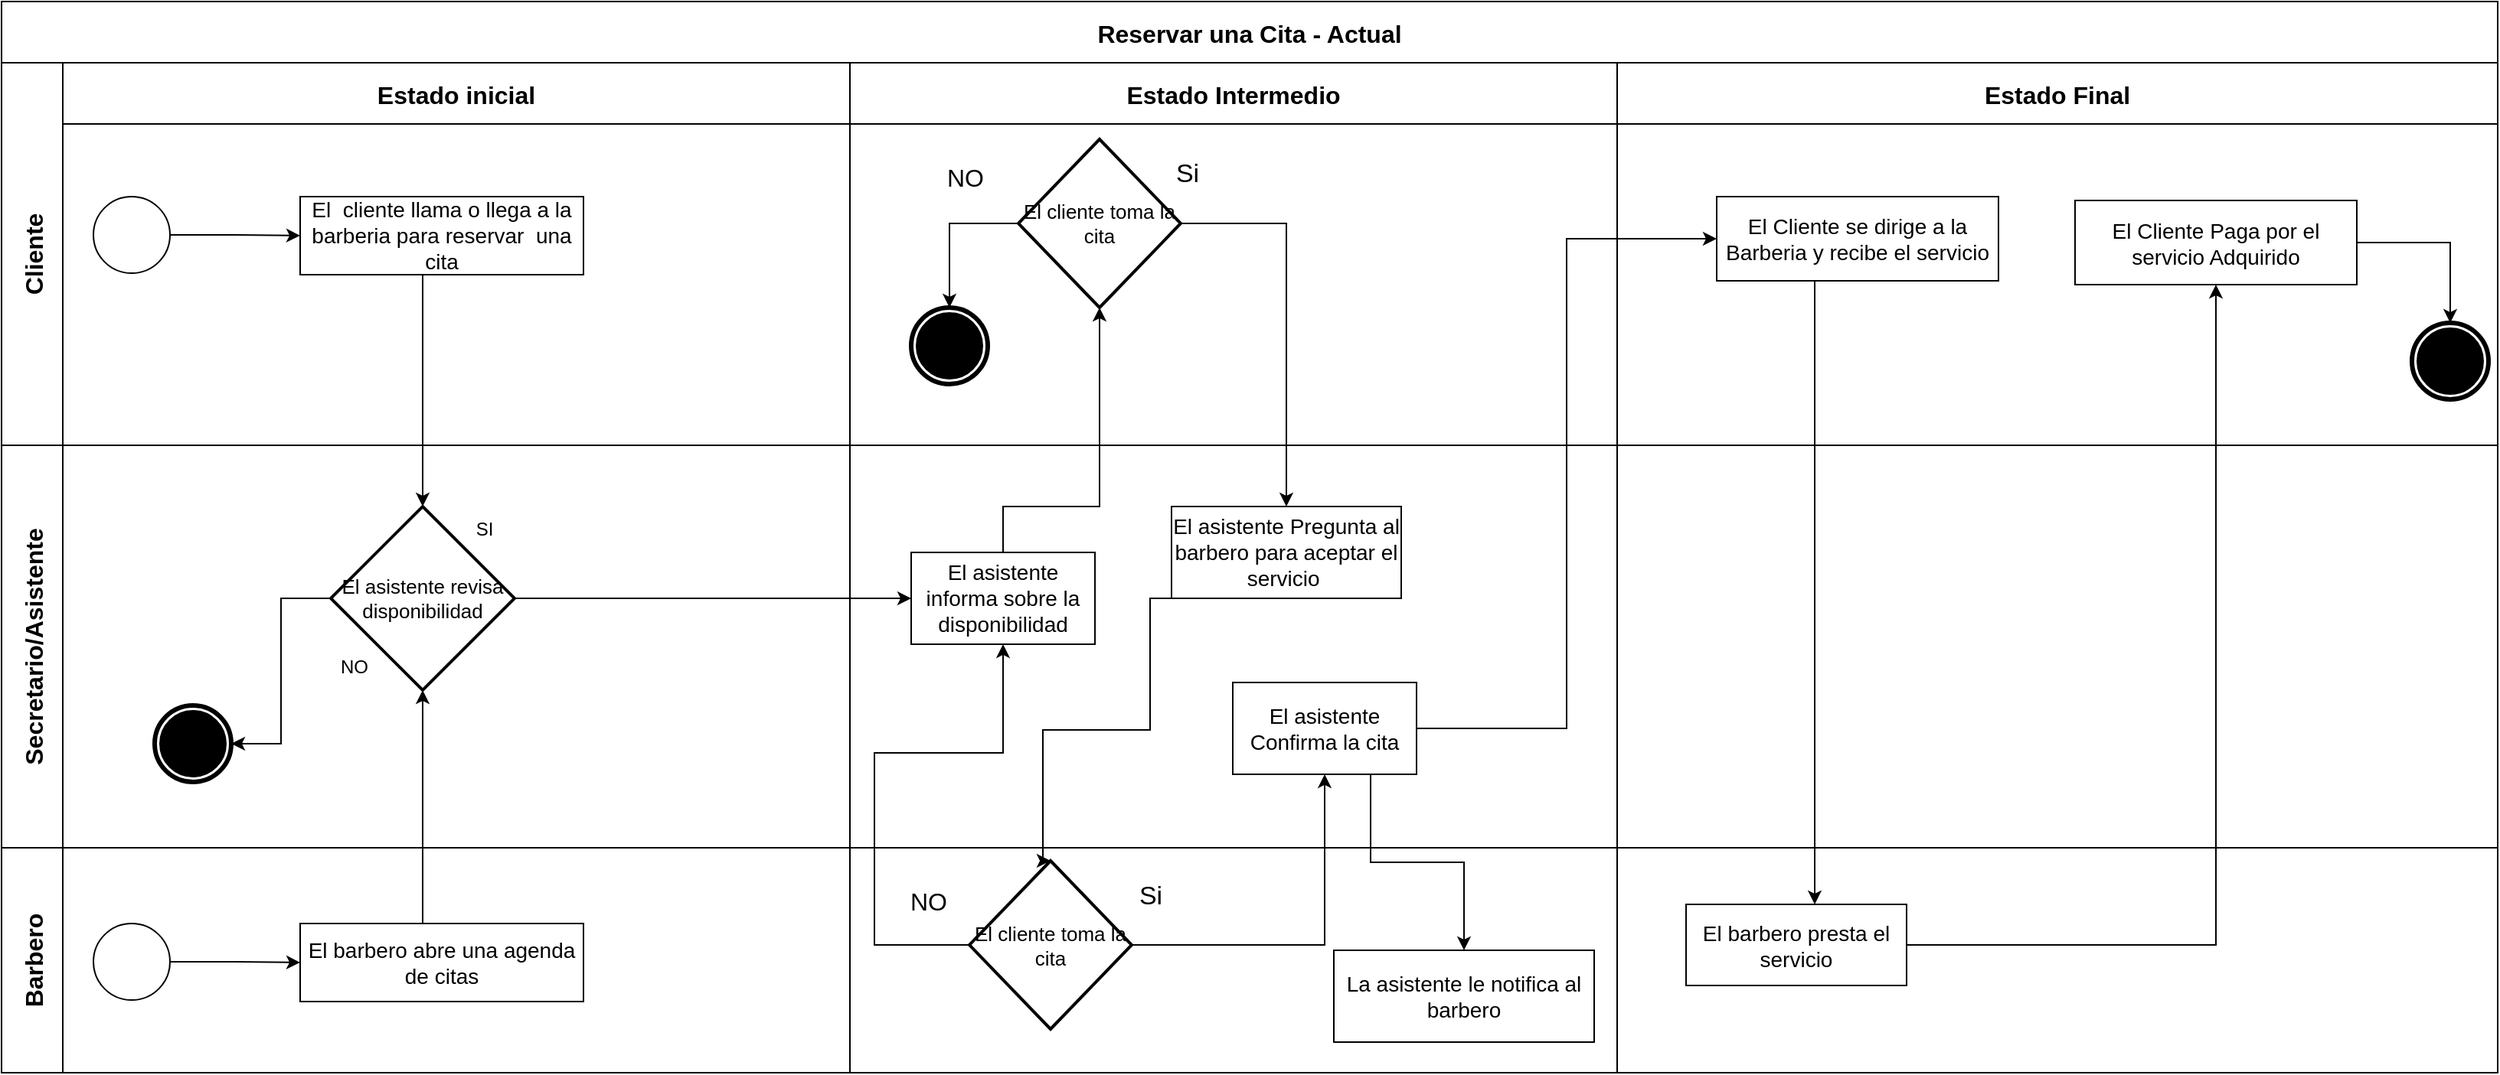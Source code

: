 <mxfile version="24.7.7">
  <diagram name="Página-1" id="FHienhPEfKgyq41wuvRM">
    <mxGraphModel dx="2268" dy="774" grid="1" gridSize="10" guides="1" tooltips="1" connect="1" arrows="1" fold="1" page="1" pageScale="1" pageWidth="827" pageHeight="1169" math="0" shadow="0">
      <root>
        <mxCell id="0" />
        <mxCell id="1" parent="0" />
        <mxCell id="uLEs7efsvwYyZU_ZEpff-1" value="Reservar una Cita - Actual" style="shape=table;childLayout=tableLayout;startSize=40;collapsible=0;recursiveResize=0;expand=0;fontSize=16;fontStyle=1" parent="1" vertex="1">
          <mxGeometry x="-210" y="110" width="1630" height="700" as="geometry" />
        </mxCell>
        <mxCell id="uLEs7efsvwYyZU_ZEpff-2" value="Cliente" style="shape=tableRow;horizontal=0;swimlaneHead=0;swimlaneBody=0;top=0;left=0;strokeColor=inherit;bottom=0;right=0;dropTarget=0;fontStyle=1;fillColor=none;points=[[0,0.5],[1,0.5]];portConstraint=eastwest;startSize=40;collapsible=0;recursiveResize=0;expand=0;fontSize=16;" parent="uLEs7efsvwYyZU_ZEpff-1" vertex="1">
          <mxGeometry y="40" width="1630" height="250" as="geometry" />
        </mxCell>
        <mxCell id="uLEs7efsvwYyZU_ZEpff-3" value="Estado inicial" style="swimlane;swimlaneHead=0;swimlaneBody=0;fontStyle=1;strokeColor=inherit;connectable=0;fillColor=none;startSize=40;collapsible=0;recursiveResize=0;expand=0;fontSize=16;" parent="uLEs7efsvwYyZU_ZEpff-2" vertex="1">
          <mxGeometry x="40" width="514" height="250" as="geometry">
            <mxRectangle width="514" height="250" as="alternateBounds" />
          </mxGeometry>
        </mxCell>
        <mxCell id="5yFkNNCPkQba19u_5EOz-1" value="El&amp;nbsp; cliente llama o llega a la barberia para reservar&amp;nbsp; una cita" style="rounded=0;whiteSpace=wrap;html=1;fontSize=14;" parent="uLEs7efsvwYyZU_ZEpff-3" vertex="1">
          <mxGeometry x="155" y="87.5" width="185" height="51" as="geometry" />
        </mxCell>
        <mxCell id="5yFkNNCPkQba19u_5EOz-22" style="edgeStyle=orthogonalEdgeStyle;rounded=0;orthogonalLoop=1;jettySize=auto;html=1;exitX=1;exitY=0.5;exitDx=0;exitDy=0;exitPerimeter=0;entryX=0;entryY=0.5;entryDx=0;entryDy=0;" parent="uLEs7efsvwYyZU_ZEpff-3" source="5yFkNNCPkQba19u_5EOz-20" target="5yFkNNCPkQba19u_5EOz-1" edge="1">
          <mxGeometry relative="1" as="geometry" />
        </mxCell>
        <mxCell id="5yFkNNCPkQba19u_5EOz-20" value="" style="points=[[0.145,0.145,0],[0.5,0,0],[0.855,0.145,0],[1,0.5,0],[0.855,0.855,0],[0.5,1,0],[0.145,0.855,0],[0,0.5,0]];shape=mxgraph.bpmn.event;html=1;verticalLabelPosition=bottom;labelBackgroundColor=#ffffff;verticalAlign=top;align=center;perimeter=ellipsePerimeter;outlineConnect=0;aspect=fixed;outline=standard;symbol=general;" parent="uLEs7efsvwYyZU_ZEpff-3" vertex="1">
          <mxGeometry x="20" y="87.5" width="50" height="50" as="geometry" />
        </mxCell>
        <mxCell id="uLEs7efsvwYyZU_ZEpff-4" value="Estado Intermedio" style="swimlane;swimlaneHead=0;swimlaneBody=0;fontStyle=1;strokeColor=inherit;connectable=0;fillColor=none;startSize=40;collapsible=0;recursiveResize=0;expand=0;fontSize=16;" parent="uLEs7efsvwYyZU_ZEpff-2" vertex="1">
          <mxGeometry x="554" width="501" height="250" as="geometry">
            <mxRectangle width="501" height="250" as="alternateBounds" />
          </mxGeometry>
        </mxCell>
        <mxCell id="5yFkNNCPkQba19u_5EOz-12" value="El cliente toma la cita" style="strokeWidth=2;html=1;shape=mxgraph.flowchart.decision;whiteSpace=wrap;fontSize=13;" parent="uLEs7efsvwYyZU_ZEpff-4" vertex="1">
          <mxGeometry x="110" y="50" width="106" height="110" as="geometry" />
        </mxCell>
        <mxCell id="5yFkNNCPkQba19u_5EOz-28" value="&lt;font style=&quot;font-size: 16px;&quot;&gt;NO&lt;/font&gt;" style="text;html=1;align=center;verticalAlign=middle;resizable=0;points=[];autosize=1;strokeColor=none;fillColor=none;" parent="uLEs7efsvwYyZU_ZEpff-4" vertex="1">
          <mxGeometry x="50" y="60" width="50" height="30" as="geometry" />
        </mxCell>
        <mxCell id="5yFkNNCPkQba19u_5EOz-35" value="" style="points=[[0.145,0.145,0],[0.5,0,0],[0.855,0.145,0],[1,0.5,0],[0.855,0.855,0],[0.5,1,0],[0.145,0.855,0],[0,0.5,0]];shape=mxgraph.bpmn.event;html=1;verticalLabelPosition=bottom;labelBackgroundColor=#ffffff;verticalAlign=top;align=center;perimeter=ellipsePerimeter;outlineConnect=0;aspect=fixed;outline=end;symbol=terminate;" parent="uLEs7efsvwYyZU_ZEpff-4" vertex="1">
          <mxGeometry x="40" y="160" width="50" height="50" as="geometry" />
        </mxCell>
        <mxCell id="5yFkNNCPkQba19u_5EOz-36" style="edgeStyle=orthogonalEdgeStyle;rounded=0;orthogonalLoop=1;jettySize=auto;html=1;exitX=0;exitY=0.5;exitDx=0;exitDy=0;exitPerimeter=0;entryX=0.5;entryY=0;entryDx=0;entryDy=0;entryPerimeter=0;" parent="uLEs7efsvwYyZU_ZEpff-4" source="5yFkNNCPkQba19u_5EOz-12" target="5yFkNNCPkQba19u_5EOz-35" edge="1">
          <mxGeometry relative="1" as="geometry" />
        </mxCell>
        <mxCell id="5yFkNNCPkQba19u_5EOz-14" value="Si" style="text;html=1;align=center;verticalAlign=middle;resizable=0;points=[];autosize=1;strokeColor=none;fillColor=none;fontSize=17;" parent="uLEs7efsvwYyZU_ZEpff-4" vertex="1">
          <mxGeometry x="200" y="57.5" width="40" height="30" as="geometry" />
        </mxCell>
        <mxCell id="uLEs7efsvwYyZU_ZEpff-5" value="Estado Final" style="swimlane;swimlaneHead=0;swimlaneBody=0;fontStyle=1;strokeColor=inherit;connectable=0;fillColor=none;startSize=40;collapsible=0;recursiveResize=0;expand=0;fontSize=16;" parent="uLEs7efsvwYyZU_ZEpff-2" vertex="1">
          <mxGeometry x="1055" width="575" height="250" as="geometry">
            <mxRectangle width="575" height="250" as="alternateBounds" />
          </mxGeometry>
        </mxCell>
        <mxCell id="p7NaJWHtGg9ij8AE1nMc-9" value="El Cliente se dirige a la Barberia y recibe el servicio" style="rounded=0;whiteSpace=wrap;html=1;fontSize=14;" parent="uLEs7efsvwYyZU_ZEpff-5" vertex="1">
          <mxGeometry x="65" y="87.5" width="184" height="55" as="geometry" />
        </mxCell>
        <mxCell id="p7NaJWHtGg9ij8AE1nMc-10" value="" style="points=[[0.145,0.145,0],[0.5,0,0],[0.855,0.145,0],[1,0.5,0],[0.855,0.855,0],[0.5,1,0],[0.145,0.855,0],[0,0.5,0]];shape=mxgraph.bpmn.event;html=1;verticalLabelPosition=bottom;labelBackgroundColor=#ffffff;verticalAlign=top;align=center;perimeter=ellipsePerimeter;outlineConnect=0;aspect=fixed;outline=end;symbol=terminate;" parent="uLEs7efsvwYyZU_ZEpff-5" vertex="1">
          <mxGeometry x="519" y="170" width="50" height="50" as="geometry" />
        </mxCell>
        <mxCell id="p7NaJWHtGg9ij8AE1nMc-11" style="edgeStyle=orthogonalEdgeStyle;rounded=0;orthogonalLoop=1;jettySize=auto;html=1;exitX=1;exitY=0.5;exitDx=0;exitDy=0;" parent="uLEs7efsvwYyZU_ZEpff-5" source="p7NaJWHtGg9ij8AE1nMc-12" target="p7NaJWHtGg9ij8AE1nMc-10" edge="1">
          <mxGeometry relative="1" as="geometry" />
        </mxCell>
        <mxCell id="p7NaJWHtGg9ij8AE1nMc-12" value="El Cliente Paga por el servicio Adquirido" style="rounded=0;whiteSpace=wrap;html=1;fontSize=14;" parent="uLEs7efsvwYyZU_ZEpff-5" vertex="1">
          <mxGeometry x="299" y="90" width="184" height="55" as="geometry" />
        </mxCell>
        <mxCell id="p7NaJWHtGg9ij8AE1nMc-13" value="El barbero presta el servicio" style="rounded=0;whiteSpace=wrap;html=1;fontSize=14;" parent="uLEs7efsvwYyZU_ZEpff-5" vertex="1">
          <mxGeometry x="45" y="550" width="144" height="53" as="geometry" />
        </mxCell>
        <mxCell id="p7NaJWHtGg9ij8AE1nMc-14" style="edgeStyle=orthogonalEdgeStyle;rounded=0;orthogonalLoop=1;jettySize=auto;html=1;exitX=0.5;exitY=1;exitDx=0;exitDy=0;" parent="uLEs7efsvwYyZU_ZEpff-5" source="p7NaJWHtGg9ij8AE1nMc-9" target="p7NaJWHtGg9ij8AE1nMc-13" edge="1">
          <mxGeometry relative="1" as="geometry">
            <mxPoint x="181" y="590" as="targetPoint" />
            <Array as="points">
              <mxPoint x="129" y="143" />
            </Array>
          </mxGeometry>
        </mxCell>
        <mxCell id="p7NaJWHtGg9ij8AE1nMc-15" style="edgeStyle=orthogonalEdgeStyle;rounded=0;orthogonalLoop=1;jettySize=auto;html=1;exitX=1;exitY=0.5;exitDx=0;exitDy=0;entryX=0.5;entryY=1;entryDx=0;entryDy=0;" parent="uLEs7efsvwYyZU_ZEpff-5" source="p7NaJWHtGg9ij8AE1nMc-13" target="p7NaJWHtGg9ij8AE1nMc-12" edge="1">
          <mxGeometry relative="1" as="geometry" />
        </mxCell>
        <mxCell id="uLEs7efsvwYyZU_ZEpff-6" value="Secretario/Asistente" style="shape=tableRow;horizontal=0;swimlaneHead=0;swimlaneBody=0;top=0;left=0;strokeColor=inherit;bottom=0;right=0;dropTarget=0;fontStyle=1;fillColor=none;points=[[0,0.5],[1,0.5]];portConstraint=eastwest;startSize=40;collapsible=0;recursiveResize=0;expand=0;fontSize=16;" parent="uLEs7efsvwYyZU_ZEpff-1" vertex="1">
          <mxGeometry y="290" width="1630" height="263" as="geometry" />
        </mxCell>
        <mxCell id="uLEs7efsvwYyZU_ZEpff-7" value="" style="swimlane;swimlaneHead=0;swimlaneBody=0;fontStyle=1;connectable=0;strokeColor=inherit;fillColor=none;startSize=0;collapsible=0;recursiveResize=0;expand=0;fontSize=16;" parent="uLEs7efsvwYyZU_ZEpff-6" vertex="1">
          <mxGeometry x="40" width="514" height="263" as="geometry">
            <mxRectangle width="514" height="263" as="alternateBounds" />
          </mxGeometry>
        </mxCell>
        <mxCell id="5yFkNNCPkQba19u_5EOz-24" style="edgeStyle=orthogonalEdgeStyle;rounded=0;orthogonalLoop=1;jettySize=auto;html=1;exitX=0;exitY=0.5;exitDx=0;exitDy=0;exitPerimeter=0;entryX=1;entryY=0.5;entryDx=0;entryDy=0;entryPerimeter=0;" parent="uLEs7efsvwYyZU_ZEpff-7" source="5yFkNNCPkQba19u_5EOz-3" target="5yFkNNCPkQba19u_5EOz-26" edge="1">
          <mxGeometry relative="1" as="geometry">
            <mxPoint x="130" y="205" as="targetPoint" />
          </mxGeometry>
        </mxCell>
        <mxCell id="5yFkNNCPkQba19u_5EOz-3" value="El asistente revisa disponibilidad" style="strokeWidth=2;html=1;shape=mxgraph.flowchart.decision;whiteSpace=wrap;fontSize=13;" parent="uLEs7efsvwYyZU_ZEpff-7" vertex="1">
          <mxGeometry x="175" y="40" width="120" height="120" as="geometry" />
        </mxCell>
        <mxCell id="5yFkNNCPkQba19u_5EOz-8" value="NO" style="text;html=1;align=center;verticalAlign=middle;resizable=0;points=[];autosize=1;strokeColor=none;fillColor=none;" parent="uLEs7efsvwYyZU_ZEpff-7" vertex="1">
          <mxGeometry x="170" y="130" width="40" height="30" as="geometry" />
        </mxCell>
        <mxCell id="5yFkNNCPkQba19u_5EOz-5" value="SI" style="text;html=1;align=center;verticalAlign=middle;resizable=0;points=[];autosize=1;strokeColor=none;fillColor=none;" parent="uLEs7efsvwYyZU_ZEpff-7" vertex="1">
          <mxGeometry x="260" y="40" width="30" height="30" as="geometry" />
        </mxCell>
        <mxCell id="5yFkNNCPkQba19u_5EOz-26" value="" style="points=[[0.145,0.145,0],[0.5,0,0],[0.855,0.145,0],[1,0.5,0],[0.855,0.855,0],[0.5,1,0],[0.145,0.855,0],[0,0.5,0]];shape=mxgraph.bpmn.event;html=1;verticalLabelPosition=bottom;labelBackgroundColor=#ffffff;verticalAlign=top;align=center;perimeter=ellipsePerimeter;outlineConnect=0;aspect=fixed;outline=end;symbol=terminate;" parent="uLEs7efsvwYyZU_ZEpff-7" vertex="1">
          <mxGeometry x="60" y="170" width="50" height="50" as="geometry" />
        </mxCell>
        <mxCell id="uLEs7efsvwYyZU_ZEpff-8" value="" style="swimlane;swimlaneHead=0;swimlaneBody=0;fontStyle=1;connectable=0;strokeColor=inherit;fillColor=none;startSize=0;collapsible=0;recursiveResize=0;expand=0;fontSize=16;" parent="uLEs7efsvwYyZU_ZEpff-6" vertex="1">
          <mxGeometry x="554" width="501" height="263" as="geometry">
            <mxRectangle width="501" height="263" as="alternateBounds" />
          </mxGeometry>
        </mxCell>
        <mxCell id="5yFkNNCPkQba19u_5EOz-7" value="El asistente informa sobre la disponibilidad" style="rounded=0;whiteSpace=wrap;html=1;fontSize=14;" parent="uLEs7efsvwYyZU_ZEpff-8" vertex="1">
          <mxGeometry x="40" y="69.996" width="120" height="60" as="geometry" />
        </mxCell>
        <mxCell id="5yFkNNCPkQba19u_5EOz-37" value="El asistente Pregunta al barbero para aceptar el servicio&amp;nbsp;" style="rounded=0;whiteSpace=wrap;html=1;fontSize=14;" parent="uLEs7efsvwYyZU_ZEpff-8" vertex="1">
          <mxGeometry x="210" y="40" width="150" height="60" as="geometry" />
        </mxCell>
        <mxCell id="p7NaJWHtGg9ij8AE1nMc-1" value="El asistente Confirma la cita" style="rounded=0;whiteSpace=wrap;html=1;fontSize=14;" parent="uLEs7efsvwYyZU_ZEpff-8" vertex="1">
          <mxGeometry x="250" y="154.996" width="120" height="60" as="geometry" />
        </mxCell>
        <mxCell id="uLEs7efsvwYyZU_ZEpff-9" value="" style="swimlane;swimlaneHead=0;swimlaneBody=0;fontStyle=1;connectable=0;strokeColor=inherit;fillColor=none;startSize=0;collapsible=0;recursiveResize=0;expand=0;fontSize=16;" parent="uLEs7efsvwYyZU_ZEpff-6" vertex="1">
          <mxGeometry x="1055" width="575" height="263" as="geometry">
            <mxRectangle width="575" height="263" as="alternateBounds" />
          </mxGeometry>
        </mxCell>
        <mxCell id="5yFkNNCPkQba19u_5EOz-6" style="edgeStyle=orthogonalEdgeStyle;rounded=0;orthogonalLoop=1;jettySize=auto;html=1;exitX=1;exitY=0.5;exitDx=0;exitDy=0;exitPerimeter=0;" parent="uLEs7efsvwYyZU_ZEpff-6" source="5yFkNNCPkQba19u_5EOz-3" target="5yFkNNCPkQba19u_5EOz-7" edge="1">
          <mxGeometry relative="1" as="geometry">
            <mxPoint x="530" y="90.286" as="targetPoint" />
          </mxGeometry>
        </mxCell>
        <mxCell id="uLEs7efsvwYyZU_ZEpff-10" value="Barbero" style="shape=tableRow;horizontal=0;swimlaneHead=0;swimlaneBody=0;top=0;left=0;strokeColor=inherit;bottom=0;right=0;dropTarget=0;fontStyle=1;fillColor=none;points=[[0,0.5],[1,0.5]];portConstraint=eastwest;startSize=40;collapsible=0;recursiveResize=0;expand=0;fontSize=16;" parent="uLEs7efsvwYyZU_ZEpff-1" vertex="1">
          <mxGeometry y="553" width="1630" height="147" as="geometry" />
        </mxCell>
        <mxCell id="uLEs7efsvwYyZU_ZEpff-11" value="" style="swimlane;swimlaneHead=0;swimlaneBody=0;fontStyle=1;connectable=0;strokeColor=inherit;fillColor=none;startSize=0;collapsible=0;recursiveResize=0;expand=0;fontSize=16;" parent="uLEs7efsvwYyZU_ZEpff-10" vertex="1">
          <mxGeometry x="40" width="514" height="147" as="geometry">
            <mxRectangle width="514" height="147" as="alternateBounds" />
          </mxGeometry>
        </mxCell>
        <mxCell id="p7NaJWHtGg9ij8AE1nMc-17" value="El barbero abre una agenda de citas" style="rounded=0;whiteSpace=wrap;html=1;fontSize=14;" parent="uLEs7efsvwYyZU_ZEpff-11" vertex="1">
          <mxGeometry x="155" y="49.5" width="185" height="51" as="geometry" />
        </mxCell>
        <mxCell id="p7NaJWHtGg9ij8AE1nMc-19" style="edgeStyle=orthogonalEdgeStyle;rounded=0;orthogonalLoop=1;jettySize=auto;html=1;exitX=1;exitY=0.5;exitDx=0;exitDy=0;exitPerimeter=0;entryX=0;entryY=0.5;entryDx=0;entryDy=0;" parent="uLEs7efsvwYyZU_ZEpff-11" source="p7NaJWHtGg9ij8AE1nMc-18" target="p7NaJWHtGg9ij8AE1nMc-17" edge="1">
          <mxGeometry relative="1" as="geometry" />
        </mxCell>
        <mxCell id="p7NaJWHtGg9ij8AE1nMc-18" value="" style="points=[[0.145,0.145,0],[0.5,0,0],[0.855,0.145,0],[1,0.5,0],[0.855,0.855,0],[0.5,1,0],[0.145,0.855,0],[0,0.5,0]];shape=mxgraph.bpmn.event;html=1;verticalLabelPosition=bottom;labelBackgroundColor=#ffffff;verticalAlign=top;align=center;perimeter=ellipsePerimeter;outlineConnect=0;aspect=fixed;outline=standard;symbol=general;" parent="uLEs7efsvwYyZU_ZEpff-11" vertex="1">
          <mxGeometry x="20" y="49.5" width="50" height="50" as="geometry" />
        </mxCell>
        <mxCell id="uLEs7efsvwYyZU_ZEpff-12" value="" style="swimlane;swimlaneHead=0;swimlaneBody=0;fontStyle=1;connectable=0;strokeColor=inherit;fillColor=none;startSize=0;collapsible=0;recursiveResize=0;expand=0;fontSize=16;" parent="uLEs7efsvwYyZU_ZEpff-10" vertex="1">
          <mxGeometry x="554" width="501" height="147" as="geometry">
            <mxRectangle width="501" height="147" as="alternateBounds" />
          </mxGeometry>
        </mxCell>
        <mxCell id="p7NaJWHtGg9ij8AE1nMc-2" value="El cliente toma la cita" style="strokeWidth=2;html=1;shape=mxgraph.flowchart.decision;whiteSpace=wrap;fontSize=13;" parent="uLEs7efsvwYyZU_ZEpff-12" vertex="1">
          <mxGeometry x="78" y="8.5" width="106" height="110" as="geometry" />
        </mxCell>
        <mxCell id="p7NaJWHtGg9ij8AE1nMc-5" value="&lt;font style=&quot;font-size: 16px;&quot;&gt;NO&lt;/font&gt;" style="text;html=1;align=center;verticalAlign=middle;resizable=0;points=[];autosize=1;strokeColor=none;fillColor=none;" parent="uLEs7efsvwYyZU_ZEpff-12" vertex="1">
          <mxGeometry x="26" y="19.5" width="50" height="30" as="geometry" />
        </mxCell>
        <mxCell id="p7NaJWHtGg9ij8AE1nMc-6" value="Si" style="text;html=1;align=center;verticalAlign=middle;resizable=0;points=[];autosize=1;strokeColor=none;fillColor=none;fontSize=17;" parent="uLEs7efsvwYyZU_ZEpff-12" vertex="1">
          <mxGeometry x="176" y="17" width="40" height="30" as="geometry" />
        </mxCell>
        <mxCell id="c2JFLxYmX31I_l5-JsKs-1" value="La asistente le notifica al barbero" style="rounded=0;whiteSpace=wrap;html=1;fontSize=14;" vertex="1" parent="uLEs7efsvwYyZU_ZEpff-12">
          <mxGeometry x="316" y="67" width="170" height="60" as="geometry" />
        </mxCell>
        <mxCell id="uLEs7efsvwYyZU_ZEpff-13" value="" style="swimlane;swimlaneHead=0;swimlaneBody=0;fontStyle=1;connectable=0;strokeColor=inherit;fillColor=none;startSize=0;collapsible=0;recursiveResize=0;expand=0;fontSize=16;" parent="uLEs7efsvwYyZU_ZEpff-10" vertex="1">
          <mxGeometry x="1055" width="575" height="147" as="geometry">
            <mxRectangle width="575" height="147" as="alternateBounds" />
          </mxGeometry>
        </mxCell>
        <mxCell id="5yFkNNCPkQba19u_5EOz-34" style="edgeStyle=orthogonalEdgeStyle;rounded=0;orthogonalLoop=1;jettySize=auto;html=1;exitX=1;exitY=0.5;exitDx=0;exitDy=0;entryX=0;entryY=0.5;entryDx=0;entryDy=0;entryPerimeter=0;" parent="uLEs7efsvwYyZU_ZEpff-13" edge="1">
          <mxGeometry relative="1" as="geometry">
            <mxPoint x="200" y="63.5" as="sourcePoint" />
          </mxGeometry>
        </mxCell>
        <mxCell id="5yFkNNCPkQba19u_5EOz-23" style="edgeStyle=orthogonalEdgeStyle;rounded=0;orthogonalLoop=1;jettySize=auto;html=1;exitX=0.5;exitY=1;exitDx=0;exitDy=0;entryX=0.5;entryY=0;entryDx=0;entryDy=0;entryPerimeter=0;" parent="uLEs7efsvwYyZU_ZEpff-1" source="5yFkNNCPkQba19u_5EOz-1" target="5yFkNNCPkQba19u_5EOz-3" edge="1">
          <mxGeometry relative="1" as="geometry">
            <Array as="points">
              <mxPoint x="275" y="179" />
            </Array>
          </mxGeometry>
        </mxCell>
        <mxCell id="5yFkNNCPkQba19u_5EOz-27" style="edgeStyle=orthogonalEdgeStyle;rounded=0;orthogonalLoop=1;jettySize=auto;html=1;exitX=0.5;exitY=0;exitDx=0;exitDy=0;entryX=0.5;entryY=1;entryDx=0;entryDy=0;entryPerimeter=0;" parent="uLEs7efsvwYyZU_ZEpff-1" source="5yFkNNCPkQba19u_5EOz-7" target="5yFkNNCPkQba19u_5EOz-12" edge="1">
          <mxGeometry relative="1" as="geometry">
            <Array as="points">
              <mxPoint x="654" y="330" />
              <mxPoint x="717" y="330" />
            </Array>
          </mxGeometry>
        </mxCell>
        <mxCell id="5yFkNNCPkQba19u_5EOz-38" style="edgeStyle=orthogonalEdgeStyle;rounded=0;orthogonalLoop=1;jettySize=auto;html=1;exitX=1;exitY=0.5;exitDx=0;exitDy=0;exitPerimeter=0;entryX=0.5;entryY=0;entryDx=0;entryDy=0;" parent="uLEs7efsvwYyZU_ZEpff-1" source="5yFkNNCPkQba19u_5EOz-12" target="5yFkNNCPkQba19u_5EOz-37" edge="1">
          <mxGeometry relative="1" as="geometry" />
        </mxCell>
        <mxCell id="p7NaJWHtGg9ij8AE1nMc-3" style="edgeStyle=orthogonalEdgeStyle;rounded=0;orthogonalLoop=1;jettySize=auto;html=1;exitX=0.5;exitY=1;exitDx=0;exitDy=0;entryX=0.5;entryY=0;entryDx=0;entryDy=0;entryPerimeter=0;" parent="uLEs7efsvwYyZU_ZEpff-1" source="5yFkNNCPkQba19u_5EOz-37" target="p7NaJWHtGg9ij8AE1nMc-2" edge="1">
          <mxGeometry relative="1" as="geometry">
            <Array as="points">
              <mxPoint x="750" y="390" />
              <mxPoint x="750" y="476" />
              <mxPoint x="680" y="476" />
              <mxPoint x="680" y="562" />
            </Array>
          </mxGeometry>
        </mxCell>
        <mxCell id="p7NaJWHtGg9ij8AE1nMc-7" style="edgeStyle=orthogonalEdgeStyle;rounded=0;orthogonalLoop=1;jettySize=auto;html=1;exitX=0;exitY=0.5;exitDx=0;exitDy=0;exitPerimeter=0;entryX=0.5;entryY=1;entryDx=0;entryDy=0;" parent="uLEs7efsvwYyZU_ZEpff-1" source="p7NaJWHtGg9ij8AE1nMc-2" target="5yFkNNCPkQba19u_5EOz-7" edge="1">
          <mxGeometry relative="1" as="geometry">
            <Array as="points">
              <mxPoint x="570" y="617" />
              <mxPoint x="570" y="491" />
              <mxPoint x="654" y="491" />
            </Array>
          </mxGeometry>
        </mxCell>
        <mxCell id="p7NaJWHtGg9ij8AE1nMc-8" style="edgeStyle=orthogonalEdgeStyle;rounded=0;orthogonalLoop=1;jettySize=auto;html=1;exitX=1;exitY=0.5;exitDx=0;exitDy=0;exitPerimeter=0;entryX=0.5;entryY=1;entryDx=0;entryDy=0;" parent="uLEs7efsvwYyZU_ZEpff-1" source="p7NaJWHtGg9ij8AE1nMc-2" target="p7NaJWHtGg9ij8AE1nMc-1" edge="1">
          <mxGeometry relative="1" as="geometry" />
        </mxCell>
        <mxCell id="p7NaJWHtGg9ij8AE1nMc-16" style="edgeStyle=orthogonalEdgeStyle;rounded=0;orthogonalLoop=1;jettySize=auto;html=1;exitX=1;exitY=0.5;exitDx=0;exitDy=0;entryX=0;entryY=0.5;entryDx=0;entryDy=0;" parent="uLEs7efsvwYyZU_ZEpff-1" source="p7NaJWHtGg9ij8AE1nMc-1" target="p7NaJWHtGg9ij8AE1nMc-9" edge="1">
          <mxGeometry relative="1" as="geometry" />
        </mxCell>
        <mxCell id="p7NaJWHtGg9ij8AE1nMc-20" style="edgeStyle=orthogonalEdgeStyle;rounded=0;orthogonalLoop=1;jettySize=auto;html=1;exitX=0.5;exitY=0;exitDx=0;exitDy=0;" parent="uLEs7efsvwYyZU_ZEpff-1" source="p7NaJWHtGg9ij8AE1nMc-17" target="5yFkNNCPkQba19u_5EOz-3" edge="1">
          <mxGeometry relative="1" as="geometry">
            <Array as="points">
              <mxPoint x="275" y="603" />
            </Array>
          </mxGeometry>
        </mxCell>
        <mxCell id="c2JFLxYmX31I_l5-JsKs-2" style="edgeStyle=orthogonalEdgeStyle;rounded=0;orthogonalLoop=1;jettySize=auto;html=1;exitX=0.75;exitY=1;exitDx=0;exitDy=0;entryX=0.5;entryY=0;entryDx=0;entryDy=0;" edge="1" parent="uLEs7efsvwYyZU_ZEpff-1" source="p7NaJWHtGg9ij8AE1nMc-1" target="c2JFLxYmX31I_l5-JsKs-1">
          <mxGeometry relative="1" as="geometry" />
        </mxCell>
      </root>
    </mxGraphModel>
  </diagram>
</mxfile>
